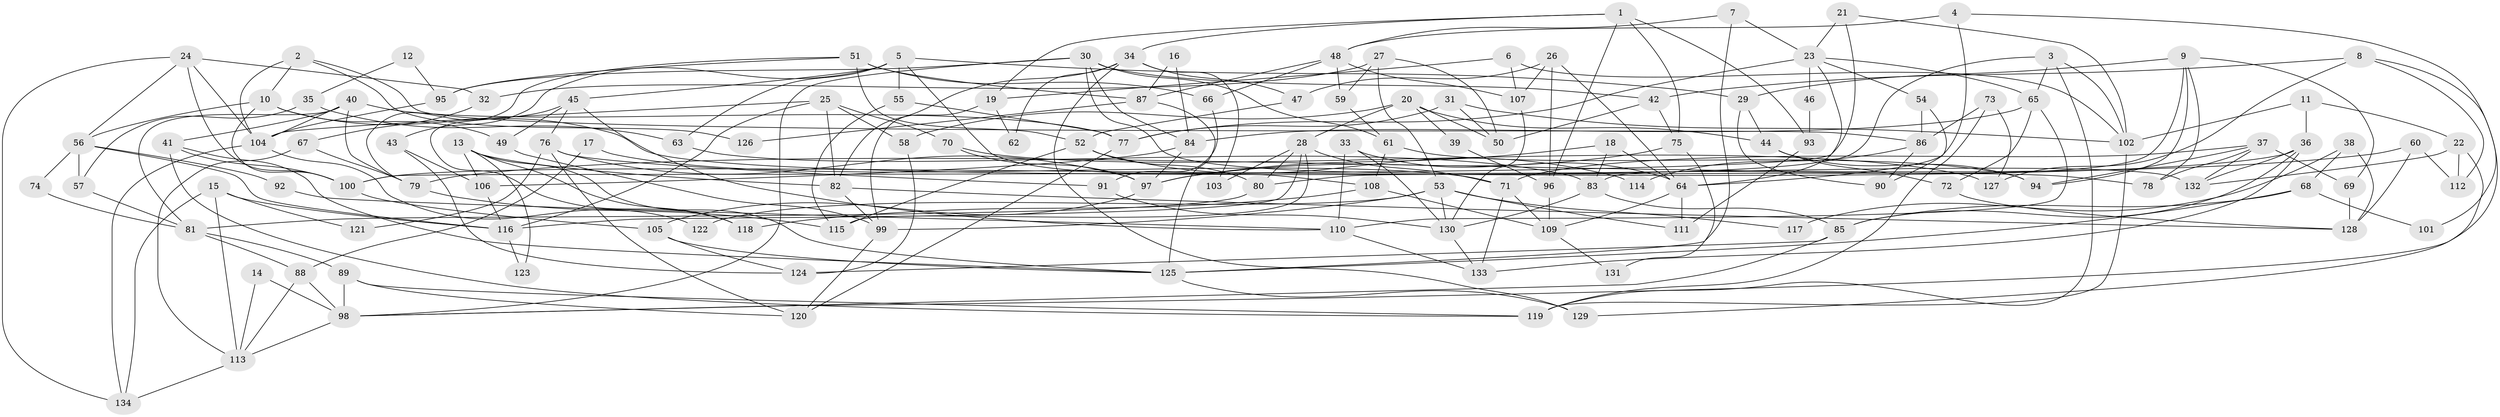 // Generated by graph-tools (version 1.1) at 2025/02/03/09/25 03:02:14]
// undirected, 134 vertices, 268 edges
graph export_dot {
graph [start="1"]
  node [color=gray90,style=filled];
  1;
  2;
  3;
  4;
  5;
  6;
  7;
  8;
  9;
  10;
  11;
  12;
  13;
  14;
  15;
  16;
  17;
  18;
  19;
  20;
  21;
  22;
  23;
  24;
  25;
  26;
  27;
  28;
  29;
  30;
  31;
  32;
  33;
  34;
  35;
  36;
  37;
  38;
  39;
  40;
  41;
  42;
  43;
  44;
  45;
  46;
  47;
  48;
  49;
  50;
  51;
  52;
  53;
  54;
  55;
  56;
  57;
  58;
  59;
  60;
  61;
  62;
  63;
  64;
  65;
  66;
  67;
  68;
  69;
  70;
  71;
  72;
  73;
  74;
  75;
  76;
  77;
  78;
  79;
  80;
  81;
  82;
  83;
  84;
  85;
  86;
  87;
  88;
  89;
  90;
  91;
  92;
  93;
  94;
  95;
  96;
  97;
  98;
  99;
  100;
  101;
  102;
  103;
  104;
  105;
  106;
  107;
  108;
  109;
  110;
  111;
  112;
  113;
  114;
  115;
  116;
  117;
  118;
  119;
  120;
  121;
  122;
  123;
  124;
  125;
  126;
  127;
  128;
  129;
  130;
  131;
  132;
  133;
  134;
  1 -- 75;
  1 -- 34;
  1 -- 19;
  1 -- 93;
  1 -- 96;
  2 -- 104;
  2 -- 10;
  2 -- 86;
  2 -- 126;
  3 -- 80;
  3 -- 102;
  3 -- 65;
  3 -- 119;
  4 -- 48;
  4 -- 64;
  4 -- 101;
  5 -- 108;
  5 -- 43;
  5 -- 29;
  5 -- 45;
  5 -- 55;
  5 -- 63;
  6 -- 19;
  6 -- 102;
  6 -- 107;
  7 -- 23;
  7 -- 48;
  7 -- 125;
  8 -- 98;
  8 -- 42;
  8 -- 112;
  8 -- 127;
  9 -- 69;
  9 -- 29;
  9 -- 78;
  9 -- 83;
  9 -- 94;
  10 -- 100;
  10 -- 78;
  10 -- 49;
  10 -- 56;
  11 -- 22;
  11 -- 36;
  11 -- 102;
  12 -- 95;
  12 -- 35;
  13 -- 82;
  13 -- 125;
  13 -- 106;
  13 -- 118;
  13 -- 123;
  14 -- 113;
  14 -- 98;
  15 -- 116;
  15 -- 113;
  15 -- 121;
  15 -- 134;
  16 -- 87;
  16 -- 84;
  17 -- 71;
  17 -- 88;
  18 -- 83;
  18 -- 97;
  18 -- 64;
  19 -- 99;
  19 -- 62;
  20 -- 58;
  20 -- 28;
  20 -- 39;
  20 -- 44;
  20 -- 50;
  21 -- 102;
  21 -- 23;
  21 -- 100;
  22 -- 112;
  22 -- 132;
  22 -- 129;
  23 -- 65;
  23 -- 77;
  23 -- 46;
  23 -- 54;
  23 -- 64;
  24 -- 100;
  24 -- 134;
  24 -- 32;
  24 -- 56;
  24 -- 104;
  25 -- 116;
  25 -- 70;
  25 -- 58;
  25 -- 82;
  25 -- 104;
  26 -- 47;
  26 -- 64;
  26 -- 96;
  26 -- 107;
  27 -- 59;
  27 -- 53;
  27 -- 32;
  27 -- 50;
  28 -- 71;
  28 -- 116;
  28 -- 80;
  28 -- 103;
  28 -- 115;
  29 -- 44;
  29 -- 90;
  30 -- 95;
  30 -- 132;
  30 -- 42;
  30 -- 61;
  30 -- 84;
  30 -- 98;
  31 -- 50;
  31 -- 102;
  31 -- 77;
  32 -- 67;
  33 -- 64;
  33 -- 130;
  33 -- 110;
  34 -- 129;
  34 -- 82;
  34 -- 47;
  34 -- 62;
  34 -- 103;
  35 -- 63;
  35 -- 57;
  36 -- 100;
  36 -- 85;
  36 -- 132;
  36 -- 133;
  37 -- 94;
  37 -- 71;
  37 -- 69;
  37 -- 78;
  37 -- 132;
  38 -- 128;
  38 -- 68;
  38 -- 117;
  39 -- 96;
  40 -- 104;
  40 -- 79;
  40 -- 41;
  40 -- 77;
  40 -- 81;
  41 -- 119;
  41 -- 100;
  41 -- 125;
  42 -- 50;
  42 -- 75;
  43 -- 106;
  43 -- 124;
  44 -- 94;
  44 -- 72;
  45 -- 110;
  45 -- 49;
  45 -- 76;
  45 -- 118;
  46 -- 93;
  47 -- 52;
  48 -- 87;
  48 -- 107;
  48 -- 59;
  48 -- 66;
  49 -- 99;
  51 -- 52;
  51 -- 66;
  51 -- 79;
  51 -- 87;
  51 -- 95;
  52 -- 115;
  52 -- 80;
  52 -- 114;
  53 -- 99;
  53 -- 130;
  53 -- 111;
  53 -- 117;
  53 -- 122;
  54 -- 86;
  54 -- 90;
  55 -- 77;
  55 -- 115;
  56 -- 57;
  56 -- 74;
  56 -- 92;
  56 -- 116;
  57 -- 81;
  58 -- 124;
  59 -- 61;
  60 -- 128;
  60 -- 79;
  60 -- 112;
  61 -- 108;
  61 -- 94;
  63 -- 83;
  64 -- 109;
  64 -- 111;
  65 -- 84;
  65 -- 72;
  65 -- 110;
  66 -- 91;
  67 -- 79;
  67 -- 113;
  68 -- 85;
  68 -- 125;
  68 -- 101;
  69 -- 128;
  70 -- 97;
  70 -- 127;
  71 -- 133;
  71 -- 109;
  72 -- 128;
  73 -- 119;
  73 -- 86;
  73 -- 127;
  74 -- 81;
  75 -- 97;
  75 -- 131;
  76 -- 120;
  76 -- 91;
  76 -- 97;
  76 -- 121;
  77 -- 120;
  79 -- 115;
  80 -- 81;
  81 -- 88;
  81 -- 89;
  82 -- 99;
  82 -- 128;
  83 -- 130;
  83 -- 85;
  84 -- 97;
  84 -- 106;
  85 -- 98;
  85 -- 124;
  86 -- 90;
  86 -- 114;
  87 -- 125;
  87 -- 126;
  88 -- 113;
  88 -- 98;
  89 -- 98;
  89 -- 119;
  89 -- 120;
  91 -- 130;
  92 -- 110;
  93 -- 111;
  95 -- 104;
  96 -- 109;
  97 -- 105;
  98 -- 113;
  99 -- 120;
  100 -- 105;
  102 -- 119;
  104 -- 122;
  104 -- 134;
  105 -- 125;
  105 -- 124;
  106 -- 116;
  107 -- 130;
  108 -- 109;
  108 -- 118;
  109 -- 131;
  110 -- 133;
  113 -- 134;
  116 -- 123;
  125 -- 129;
  130 -- 133;
}
